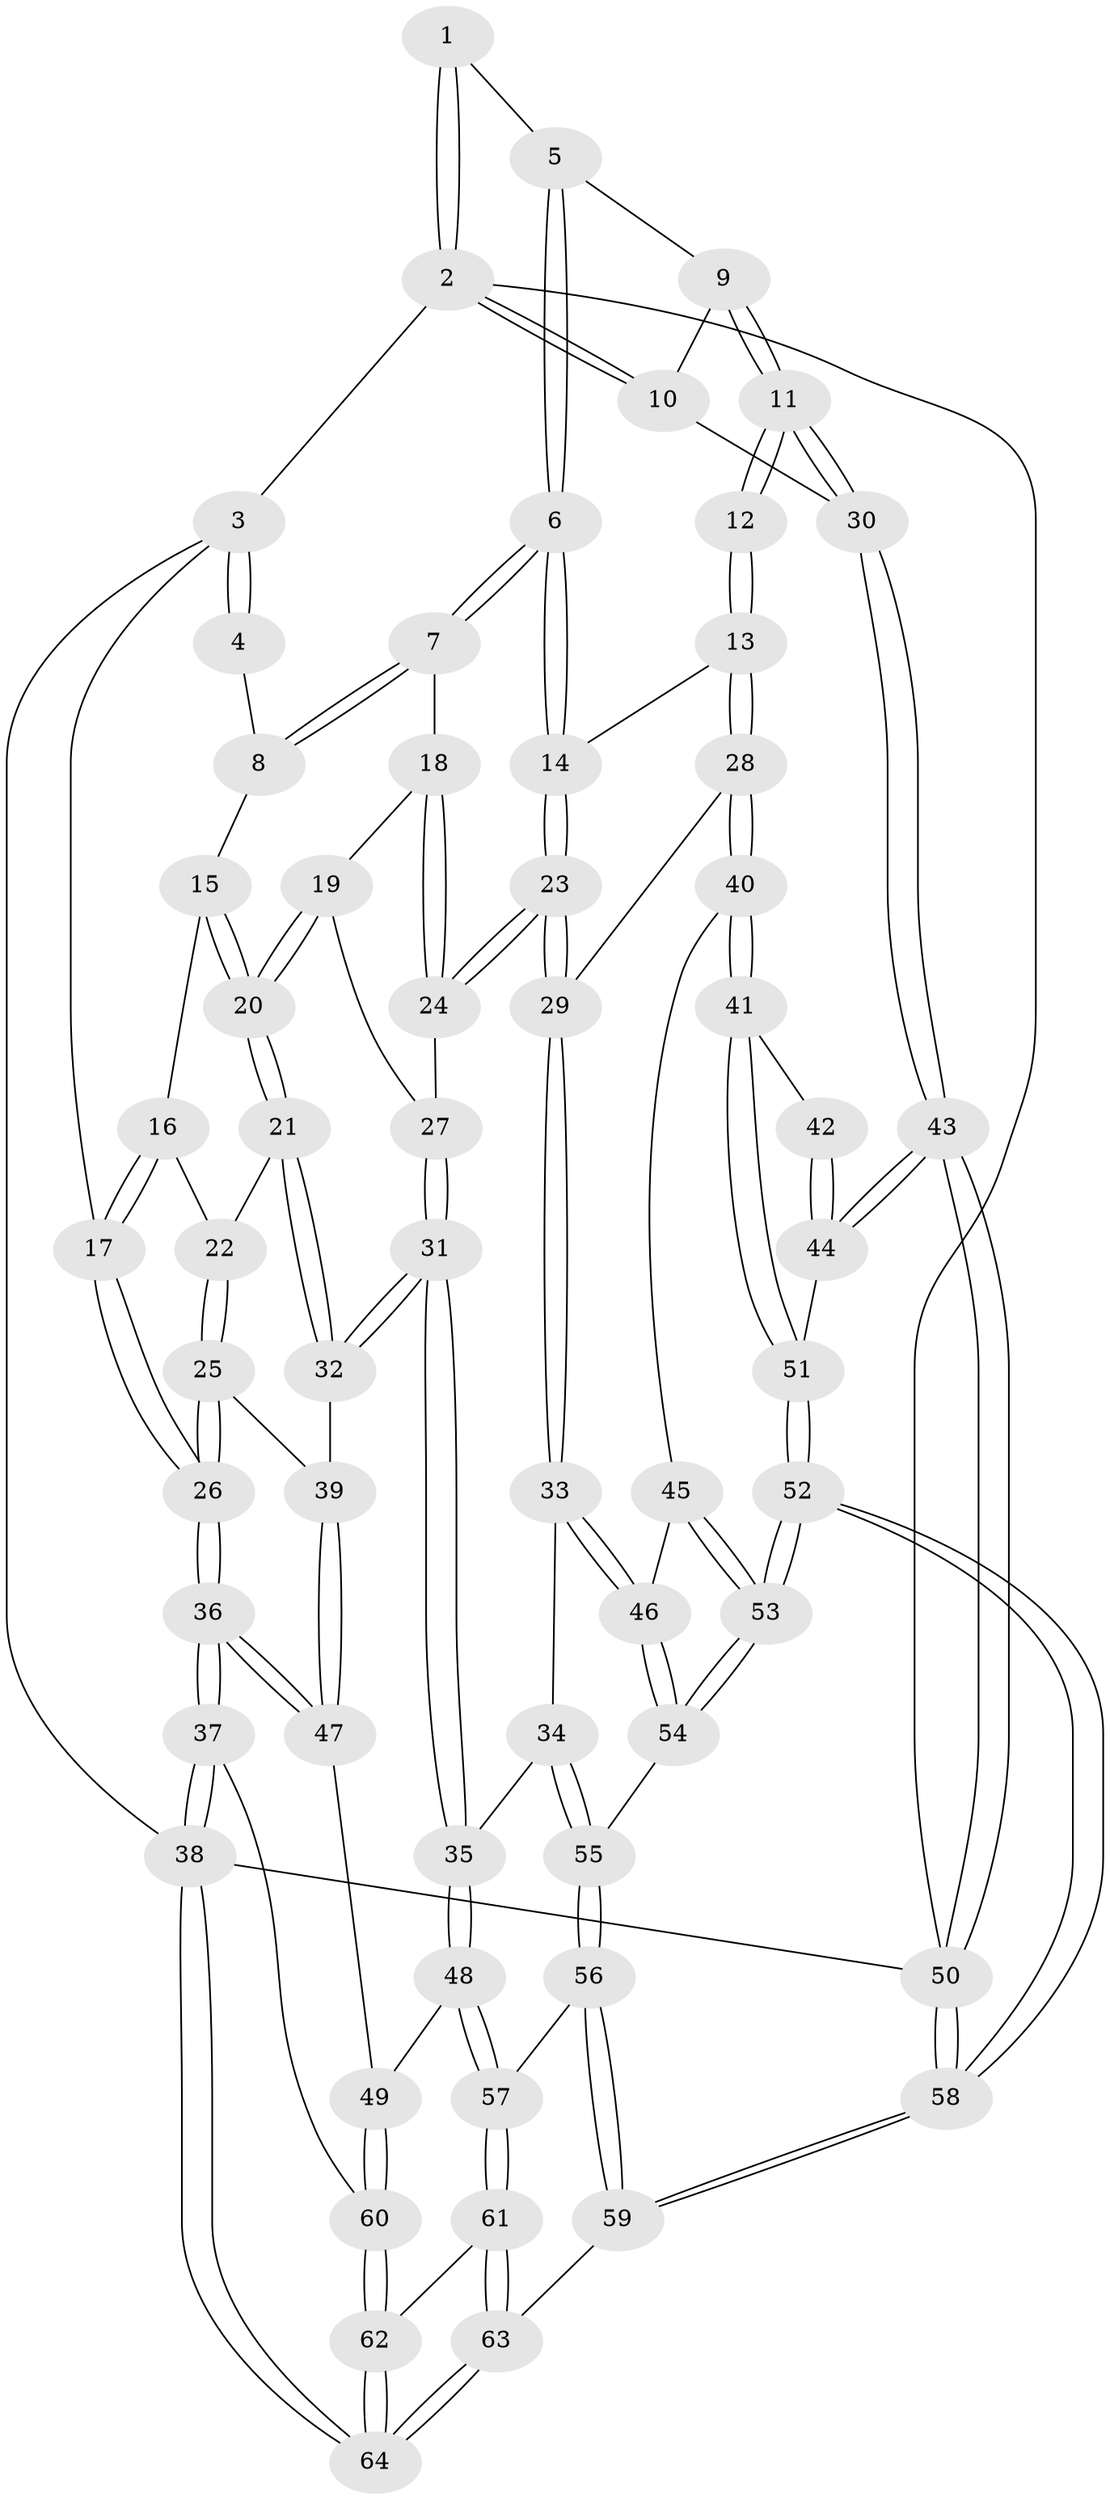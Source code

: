 // coarse degree distribution, {4: 0.28125, 3: 0.53125, 5: 0.09375, 2: 0.09375}
// Generated by graph-tools (version 1.1) at 2025/54/03/04/25 22:54:27]
// undirected, 64 vertices, 157 edges
graph export_dot {
  node [color=gray90,style=filled];
  1 [pos="+0.6774850360804926+0"];
  2 [pos="+1+0"];
  3 [pos="+0+0"];
  4 [pos="+0.3747554292437437+0"];
  5 [pos="+0.7137245736438657+0.12955896538817693"];
  6 [pos="+0.6112962910397868+0.2638028609911514"];
  7 [pos="+0.5053259517430146+0.2429339231017044"];
  8 [pos="+0.4103532541316722+0.14937611513086557"];
  9 [pos="+0.7291910331095265+0.12921464825812665"];
  10 [pos="+1+0"];
  11 [pos="+1+0.3522409510774436"];
  12 [pos="+1+0.363278714519809"];
  13 [pos="+0.7022536665605076+0.3533069605604198"];
  14 [pos="+0.6309797137635877+0.2891887824670806"];
  15 [pos="+0.2089008726400241+0.25342694481435923"];
  16 [pos="+0+0.18561303091486525"];
  17 [pos="+0+0"];
  18 [pos="+0.4844718958611692+0.27997278596742187"];
  19 [pos="+0.3125538432627901+0.40538712501678664"];
  20 [pos="+0.2340046088827804+0.4268165362225075"];
  21 [pos="+0.21922211362698732+0.4626933937491831"];
  22 [pos="+0.07106053126159516+0.4028517756373946"];
  23 [pos="+0.5204149314806734+0.5349158948192698"];
  24 [pos="+0.44229655779694343+0.46637312905532086"];
  25 [pos="+0+0.5105939323490495"];
  26 [pos="+0+0.5450157922479061"];
  27 [pos="+0.4228746571406824+0.4753002266478709"];
  28 [pos="+0.6932419116638688+0.5300498006033815"];
  29 [pos="+0.5213476612351127+0.5369860106020901"];
  30 [pos="+1+0.3427987983527277"];
  31 [pos="+0.33025488311315954+0.5657870522924585"];
  32 [pos="+0.21930577947583055+0.46543417347547894"];
  33 [pos="+0.49859292737404987+0.6153299476487176"];
  34 [pos="+0.39151668054063443+0.6071543546218147"];
  35 [pos="+0.3391635631447267+0.6007094053050802"];
  36 [pos="+0+0.6609446856545348"];
  37 [pos="+0+0.7777754224475728"];
  38 [pos="+0+1"];
  39 [pos="+0.13044609675517843+0.5610486137399434"];
  40 [pos="+0.7154776628921112+0.5795930657686311"];
  41 [pos="+0.777546931121584+0.5974482058601478"];
  42 [pos="+0.9118109675231962+0.5156938564808642"];
  43 [pos="+1+0.7659619707614532"];
  44 [pos="+0.9182322921084134+0.6726102445111876"];
  45 [pos="+0.7142224735206842+0.5813304410859016"];
  46 [pos="+0.5292973257773542+0.672993091544218"];
  47 [pos="+0.1319545299919386+0.6827267844448414"];
  48 [pos="+0.2891869515570065+0.7234588532140619"];
  49 [pos="+0.15710935837994863+0.715736910755912"];
  50 [pos="+1+1"];
  51 [pos="+0.8326687091227638+0.6892892378434843"];
  52 [pos="+0.7557530724161196+1"];
  53 [pos="+0.6487207664132195+0.8625422407482541"];
  54 [pos="+0.5287626963287125+0.7307626157194165"];
  55 [pos="+0.45756632333718084+0.7486510738747281"];
  56 [pos="+0.35738169770414796+0.7786210280580972"];
  57 [pos="+0.32908828409907964+0.7747712742769749"];
  58 [pos="+0.7612771631553641+1"];
  59 [pos="+0.6624762529968962+1"];
  60 [pos="+0.10692387540272062+0.8225222160979482"];
  61 [pos="+0.31693422496342133+0.8159437944074863"];
  62 [pos="+0.13450937807535682+0.9881932861125957"];
  63 [pos="+0.4030092574618351+1"];
  64 [pos="+0.08877250024970879+1"];
  1 -- 2;
  1 -- 2;
  1 -- 5;
  2 -- 3;
  2 -- 10;
  2 -- 10;
  2 -- 50;
  3 -- 4;
  3 -- 4;
  3 -- 17;
  3 -- 38;
  4 -- 8;
  5 -- 6;
  5 -- 6;
  5 -- 9;
  6 -- 7;
  6 -- 7;
  6 -- 14;
  6 -- 14;
  7 -- 8;
  7 -- 8;
  7 -- 18;
  8 -- 15;
  9 -- 10;
  9 -- 11;
  9 -- 11;
  10 -- 30;
  11 -- 12;
  11 -- 12;
  11 -- 30;
  11 -- 30;
  12 -- 13;
  12 -- 13;
  13 -- 14;
  13 -- 28;
  13 -- 28;
  14 -- 23;
  14 -- 23;
  15 -- 16;
  15 -- 20;
  15 -- 20;
  16 -- 17;
  16 -- 17;
  16 -- 22;
  17 -- 26;
  17 -- 26;
  18 -- 19;
  18 -- 24;
  18 -- 24;
  19 -- 20;
  19 -- 20;
  19 -- 27;
  20 -- 21;
  20 -- 21;
  21 -- 22;
  21 -- 32;
  21 -- 32;
  22 -- 25;
  22 -- 25;
  23 -- 24;
  23 -- 24;
  23 -- 29;
  23 -- 29;
  24 -- 27;
  25 -- 26;
  25 -- 26;
  25 -- 39;
  26 -- 36;
  26 -- 36;
  27 -- 31;
  27 -- 31;
  28 -- 29;
  28 -- 40;
  28 -- 40;
  29 -- 33;
  29 -- 33;
  30 -- 43;
  30 -- 43;
  31 -- 32;
  31 -- 32;
  31 -- 35;
  31 -- 35;
  32 -- 39;
  33 -- 34;
  33 -- 46;
  33 -- 46;
  34 -- 35;
  34 -- 55;
  34 -- 55;
  35 -- 48;
  35 -- 48;
  36 -- 37;
  36 -- 37;
  36 -- 47;
  36 -- 47;
  37 -- 38;
  37 -- 38;
  37 -- 60;
  38 -- 64;
  38 -- 64;
  38 -- 50;
  39 -- 47;
  39 -- 47;
  40 -- 41;
  40 -- 41;
  40 -- 45;
  41 -- 42;
  41 -- 51;
  41 -- 51;
  42 -- 44;
  42 -- 44;
  43 -- 44;
  43 -- 44;
  43 -- 50;
  43 -- 50;
  44 -- 51;
  45 -- 46;
  45 -- 53;
  45 -- 53;
  46 -- 54;
  46 -- 54;
  47 -- 49;
  48 -- 49;
  48 -- 57;
  48 -- 57;
  49 -- 60;
  49 -- 60;
  50 -- 58;
  50 -- 58;
  51 -- 52;
  51 -- 52;
  52 -- 53;
  52 -- 53;
  52 -- 58;
  52 -- 58;
  53 -- 54;
  53 -- 54;
  54 -- 55;
  55 -- 56;
  55 -- 56;
  56 -- 57;
  56 -- 59;
  56 -- 59;
  57 -- 61;
  57 -- 61;
  58 -- 59;
  58 -- 59;
  59 -- 63;
  60 -- 62;
  60 -- 62;
  61 -- 62;
  61 -- 63;
  61 -- 63;
  62 -- 64;
  62 -- 64;
  63 -- 64;
  63 -- 64;
}
